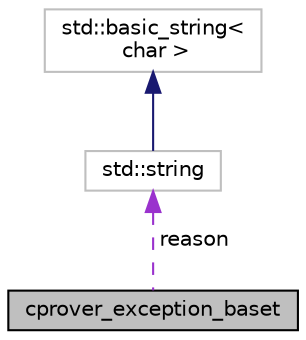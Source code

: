 digraph "cprover_exception_baset"
{
 // LATEX_PDF_SIZE
  bgcolor="transparent";
  edge [fontname="Helvetica",fontsize="10",labelfontname="Helvetica",labelfontsize="10"];
  node [fontname="Helvetica",fontsize="10",shape=record];
  Node1 [label="cprover_exception_baset",height=0.2,width=0.4,color="black", fillcolor="grey75", style="filled", fontcolor="black",tooltip="Base class for exceptions thrown in the cprover project."];
  Node2 -> Node1 [dir="back",color="darkorchid3",fontsize="10",style="dashed",label=" reason" ,fontname="Helvetica"];
  Node2 [label="std::string",height=0.2,width=0.4,color="grey75",tooltip="STL class."];
  Node3 -> Node2 [dir="back",color="midnightblue",fontsize="10",style="solid",fontname="Helvetica"];
  Node3 [label="std::basic_string\<\l char \>",height=0.2,width=0.4,color="grey75",tooltip="STL class."];
}
